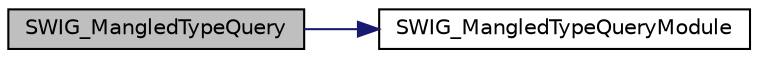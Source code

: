 digraph "SWIG_MangledTypeQuery"
{
 // LATEX_PDF_SIZE
  edge [fontname="Helvetica",fontsize="10",labelfontname="Helvetica",labelfontsize="10"];
  node [fontname="Helvetica",fontsize="10",shape=record];
  rankdir="LR";
  Node1 [label="SWIG_MangledTypeQuery",height=0.2,width=0.4,color="black", fillcolor="grey75", style="filled", fontcolor="black",tooltip=" "];
  Node1 -> Node2 [color="midnightblue",fontsize="10",style="solid",fontname="Helvetica"];
  Node2 [label="SWIG_MangledTypeQueryModule",height=0.2,width=0.4,color="black", fillcolor="white", style="filled",URL="$de/d48/swig__runtime_8h.html#a93c4c0e7df4ace78aab2f2efd289de52",tooltip=" "];
}
